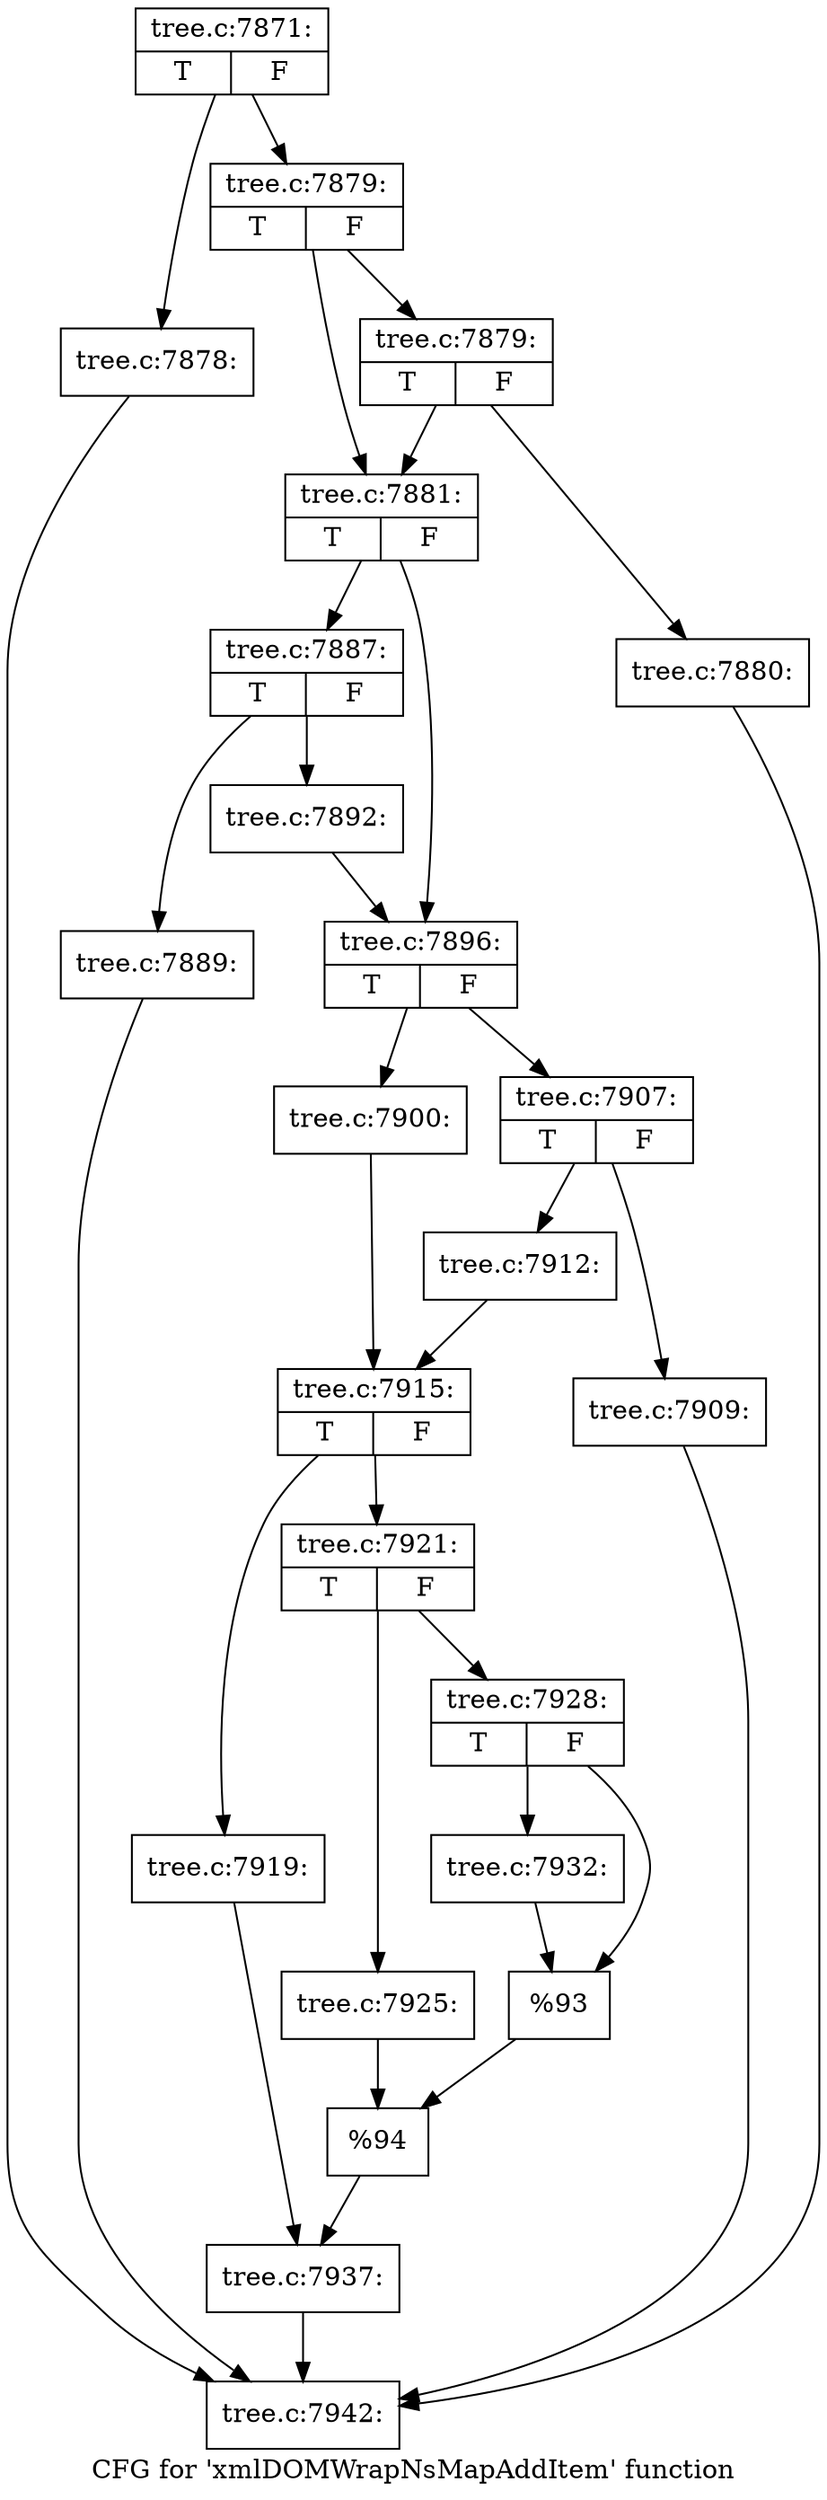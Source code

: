 digraph "CFG for 'xmlDOMWrapNsMapAddItem' function" {
	label="CFG for 'xmlDOMWrapNsMapAddItem' function";

	Node0x4872e70 [shape=record,label="{tree.c:7871:|{<s0>T|<s1>F}}"];
	Node0x4872e70 -> Node0x487be10;
	Node0x4872e70 -> Node0x487be60;
	Node0x487be10 [shape=record,label="{tree.c:7878:}"];
	Node0x487be10 -> Node0x487a790;
	Node0x487be60 [shape=record,label="{tree.c:7879:|{<s0>T|<s1>F}}"];
	Node0x487be60 -> Node0x487c360;
	Node0x487be60 -> Node0x487c310;
	Node0x487c360 [shape=record,label="{tree.c:7879:|{<s0>T|<s1>F}}"];
	Node0x487c360 -> Node0x487c2c0;
	Node0x487c360 -> Node0x487c310;
	Node0x487c2c0 [shape=record,label="{tree.c:7880:}"];
	Node0x487c2c0 -> Node0x487a790;
	Node0x487c310 [shape=record,label="{tree.c:7881:|{<s0>T|<s1>F}}"];
	Node0x487c310 -> Node0x487cc50;
	Node0x487c310 -> Node0x487cca0;
	Node0x487cc50 [shape=record,label="{tree.c:7887:|{<s0>T|<s1>F}}"];
	Node0x487cc50 -> Node0x487d300;
	Node0x487cc50 -> Node0x487d350;
	Node0x487d300 [shape=record,label="{tree.c:7889:}"];
	Node0x487d300 -> Node0x487a790;
	Node0x487d350 [shape=record,label="{tree.c:7892:}"];
	Node0x487d350 -> Node0x487cca0;
	Node0x487cca0 [shape=record,label="{tree.c:7896:|{<s0>T|<s1>F}}"];
	Node0x487cca0 -> Node0x487e050;
	Node0x487cca0 -> Node0x487e0f0;
	Node0x487e050 [shape=record,label="{tree.c:7900:}"];
	Node0x487e050 -> Node0x487e0a0;
	Node0x487e0f0 [shape=record,label="{tree.c:7907:|{<s0>T|<s1>F}}"];
	Node0x487e0f0 -> Node0x487f290;
	Node0x487e0f0 -> Node0x487f2e0;
	Node0x487f290 [shape=record,label="{tree.c:7909:}"];
	Node0x487f290 -> Node0x487a790;
	Node0x487f2e0 [shape=record,label="{tree.c:7912:}"];
	Node0x487f2e0 -> Node0x487e0a0;
	Node0x487e0a0 [shape=record,label="{tree.c:7915:|{<s0>T|<s1>F}}"];
	Node0x487e0a0 -> Node0x487fde0;
	Node0x487e0a0 -> Node0x487fe80;
	Node0x487fde0 [shape=record,label="{tree.c:7919:}"];
	Node0x487fde0 -> Node0x487fe30;
	Node0x487fe80 [shape=record,label="{tree.c:7921:|{<s0>T|<s1>F}}"];
	Node0x487fe80 -> Node0x4880910;
	Node0x487fe80 -> Node0x48809b0;
	Node0x4880910 [shape=record,label="{tree.c:7925:}"];
	Node0x4880910 -> Node0x4880960;
	Node0x48809b0 [shape=record,label="{tree.c:7928:|{<s0>T|<s1>F}}"];
	Node0x48809b0 -> Node0x4881840;
	Node0x48809b0 -> Node0x4881890;
	Node0x4881840 [shape=record,label="{tree.c:7932:}"];
	Node0x4881840 -> Node0x4881890;
	Node0x4881890 [shape=record,label="{%93}"];
	Node0x4881890 -> Node0x4880960;
	Node0x4880960 [shape=record,label="{%94}"];
	Node0x4880960 -> Node0x487fe30;
	Node0x487fe30 [shape=record,label="{tree.c:7937:}"];
	Node0x487fe30 -> Node0x487a790;
	Node0x487a790 [shape=record,label="{tree.c:7942:}"];
}
